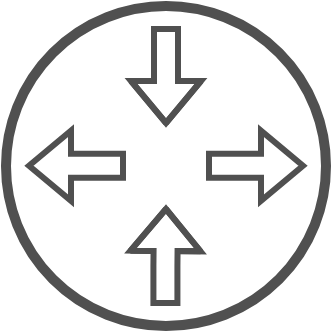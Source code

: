 <mxfile version="20.2.3" type="device"><diagram id="KO1cL7QePD2rRJvJ-gho" name="Page-1"><mxGraphModel dx="1422" dy="780" grid="1" gridSize="10" guides="1" tooltips="1" connect="1" arrows="1" fold="1" page="1" pageScale="1" pageWidth="850" pageHeight="1100" math="0" shadow="0"><root><mxCell id="0"/><mxCell id="1" parent="0"/><mxCell id="7MoOcymZv1dWJWryblsr-6" value="" style="group" vertex="1" connectable="0" parent="1"><mxGeometry x="180" y="200" width="160" height="160" as="geometry"/></mxCell><mxCell id="7MoOcymZv1dWJWryblsr-1" value="" style="ellipse;whiteSpace=wrap;html=1;aspect=fixed;fontSize=40;fontColor=#232F3E;strokeColor=#505050;strokeWidth=5;" vertex="1" parent="7MoOcymZv1dWJWryblsr-6"><mxGeometry width="160" height="160" as="geometry"/></mxCell><mxCell id="7MoOcymZv1dWJWryblsr-2" value="" style="shape=flexArrow;endArrow=classic;html=1;rounded=0;fontSize=40;fontColor=#232F3E;entryX=0.5;entryY=0.375;entryDx=0;entryDy=0;entryPerimeter=0;strokeColor=#505050;strokeWidth=3;" edge="1" parent="7MoOcymZv1dWJWryblsr-6" target="7MoOcymZv1dWJWryblsr-1"><mxGeometry width="50" height="50" relative="1" as="geometry"><mxPoint x="80" y="10" as="sourcePoint"/><mxPoint x="80" y="-50.333" as="targetPoint"/><Array as="points"><mxPoint x="80" y="30"/></Array></mxGeometry></mxCell><mxCell id="7MoOcymZv1dWJWryblsr-3" value="" style="shape=flexArrow;endArrow=classic;html=1;rounded=0;fontSize=40;fontColor=#232F3E;strokeColor=#505050;strokeWidth=3;" edge="1" parent="7MoOcymZv1dWJWryblsr-6"><mxGeometry width="50" height="50" relative="1" as="geometry"><mxPoint x="79.71" y="150" as="sourcePoint"/><mxPoint x="80" y="100" as="targetPoint"/><Array as="points"><mxPoint x="79.71" y="130"/></Array></mxGeometry></mxCell><mxCell id="7MoOcymZv1dWJWryblsr-4" value="" style="shape=flexArrow;endArrow=classic;html=1;rounded=0;fontSize=40;fontColor=#232F3E;strokeColor=#505050;strokeWidth=3;" edge="1" parent="7MoOcymZv1dWJWryblsr-6"><mxGeometry width="50" height="50" relative="1" as="geometry"><mxPoint x="100" y="79.86" as="sourcePoint"/><mxPoint x="150" y="79.86" as="targetPoint"/></mxGeometry></mxCell><mxCell id="7MoOcymZv1dWJWryblsr-5" value="" style="shape=flexArrow;endArrow=classic;html=1;rounded=0;fontSize=40;fontColor=#232F3E;strokeColor=#505050;strokeWidth=3;" edge="1" parent="7MoOcymZv1dWJWryblsr-6"><mxGeometry width="50" height="50" relative="1" as="geometry"><mxPoint x="60" y="79.86" as="sourcePoint"/><mxPoint x="10" y="79.86" as="targetPoint"/></mxGeometry></mxCell></root></mxGraphModel></diagram></mxfile>